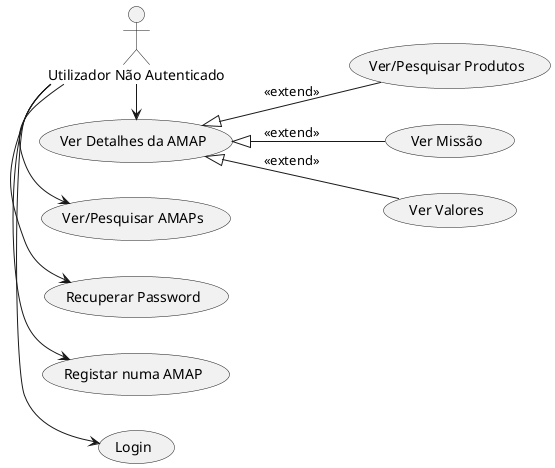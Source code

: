 @startuml
left to right direction
actor "Utilizador Não Autenticado" as UnauthUser

UnauthUser -> (Login)
UnauthUser -> (Registar numa AMAP)
UnauthUser -> (Recuperar Password)
UnauthUser -> (Ver/Pesquisar AMAPs)
UnauthUser -> (Ver Detalhes da AMAP)
(Ver Detalhes da AMAP) <|-- (Ver/Pesquisar Produtos) : <<extend>>
(Ver Detalhes da AMAP) <|-- (Ver Missão) : <<extend>>
(Ver Detalhes da AMAP) <|-- (Ver Valores) : <<extend>>

@enduml